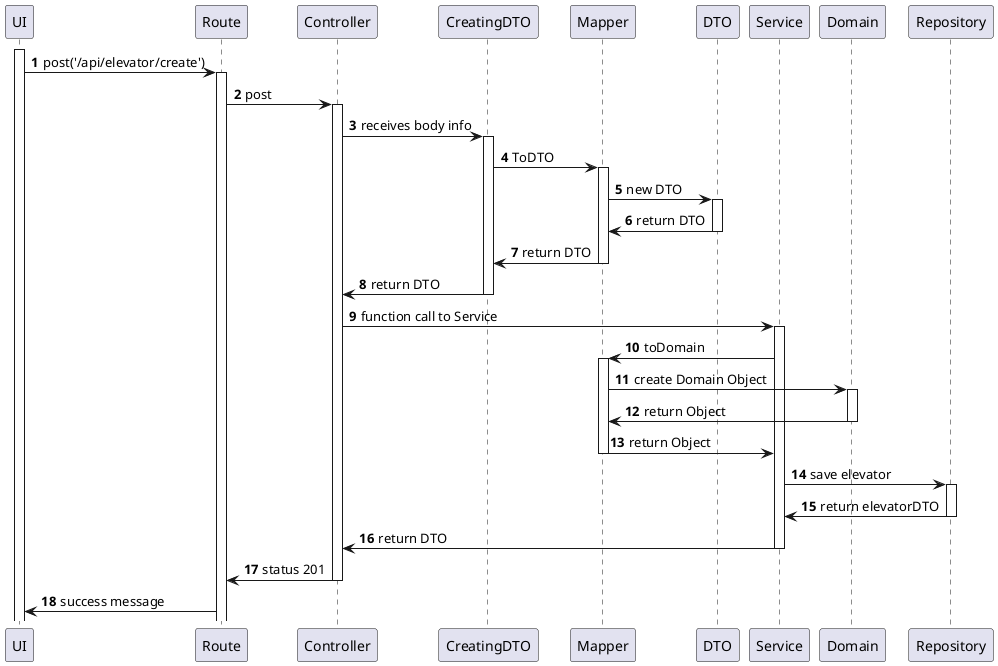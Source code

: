 @startuml
'https://plantuml.com/sequence-diagram

autonumber

participant UI as UI
participant Route  as R
participant Controller as C
participant CreatingDTO as CDTO
participant Mapper as M
participant DTO as DTO
participant Service as S
participant Domain as D
participant Repository as Repo


activate UI

UI -> R :  post('/api/elevator/create')

activate R

R -> C : post

activate C

C -> CDTO : receives body info

activate CDTO

CDTO -> M : ToDTO

activate M

M -> DTO : new DTO

activate DTO

DTO -> M : return DTO

deactivate DTO

M -> CDTO : return DTO

deactivate M

CDTO -> C : return DTO

deactivate CDTO

C -> S : function call to Service

activate S

S -> M : toDomain

activate M

M -> D : create Domain Object

activate D

D -> M : return Object

deactivate D

M -> S : return Object

deactivate M

S -> Repo : save elevator

activate Repo

Repo -> S : return elevatorDTO

deactivate Repo

S-> C : return DTO

deactivate S

C -> R : status 201

deactivate C

R -> UI : success message

@enduml